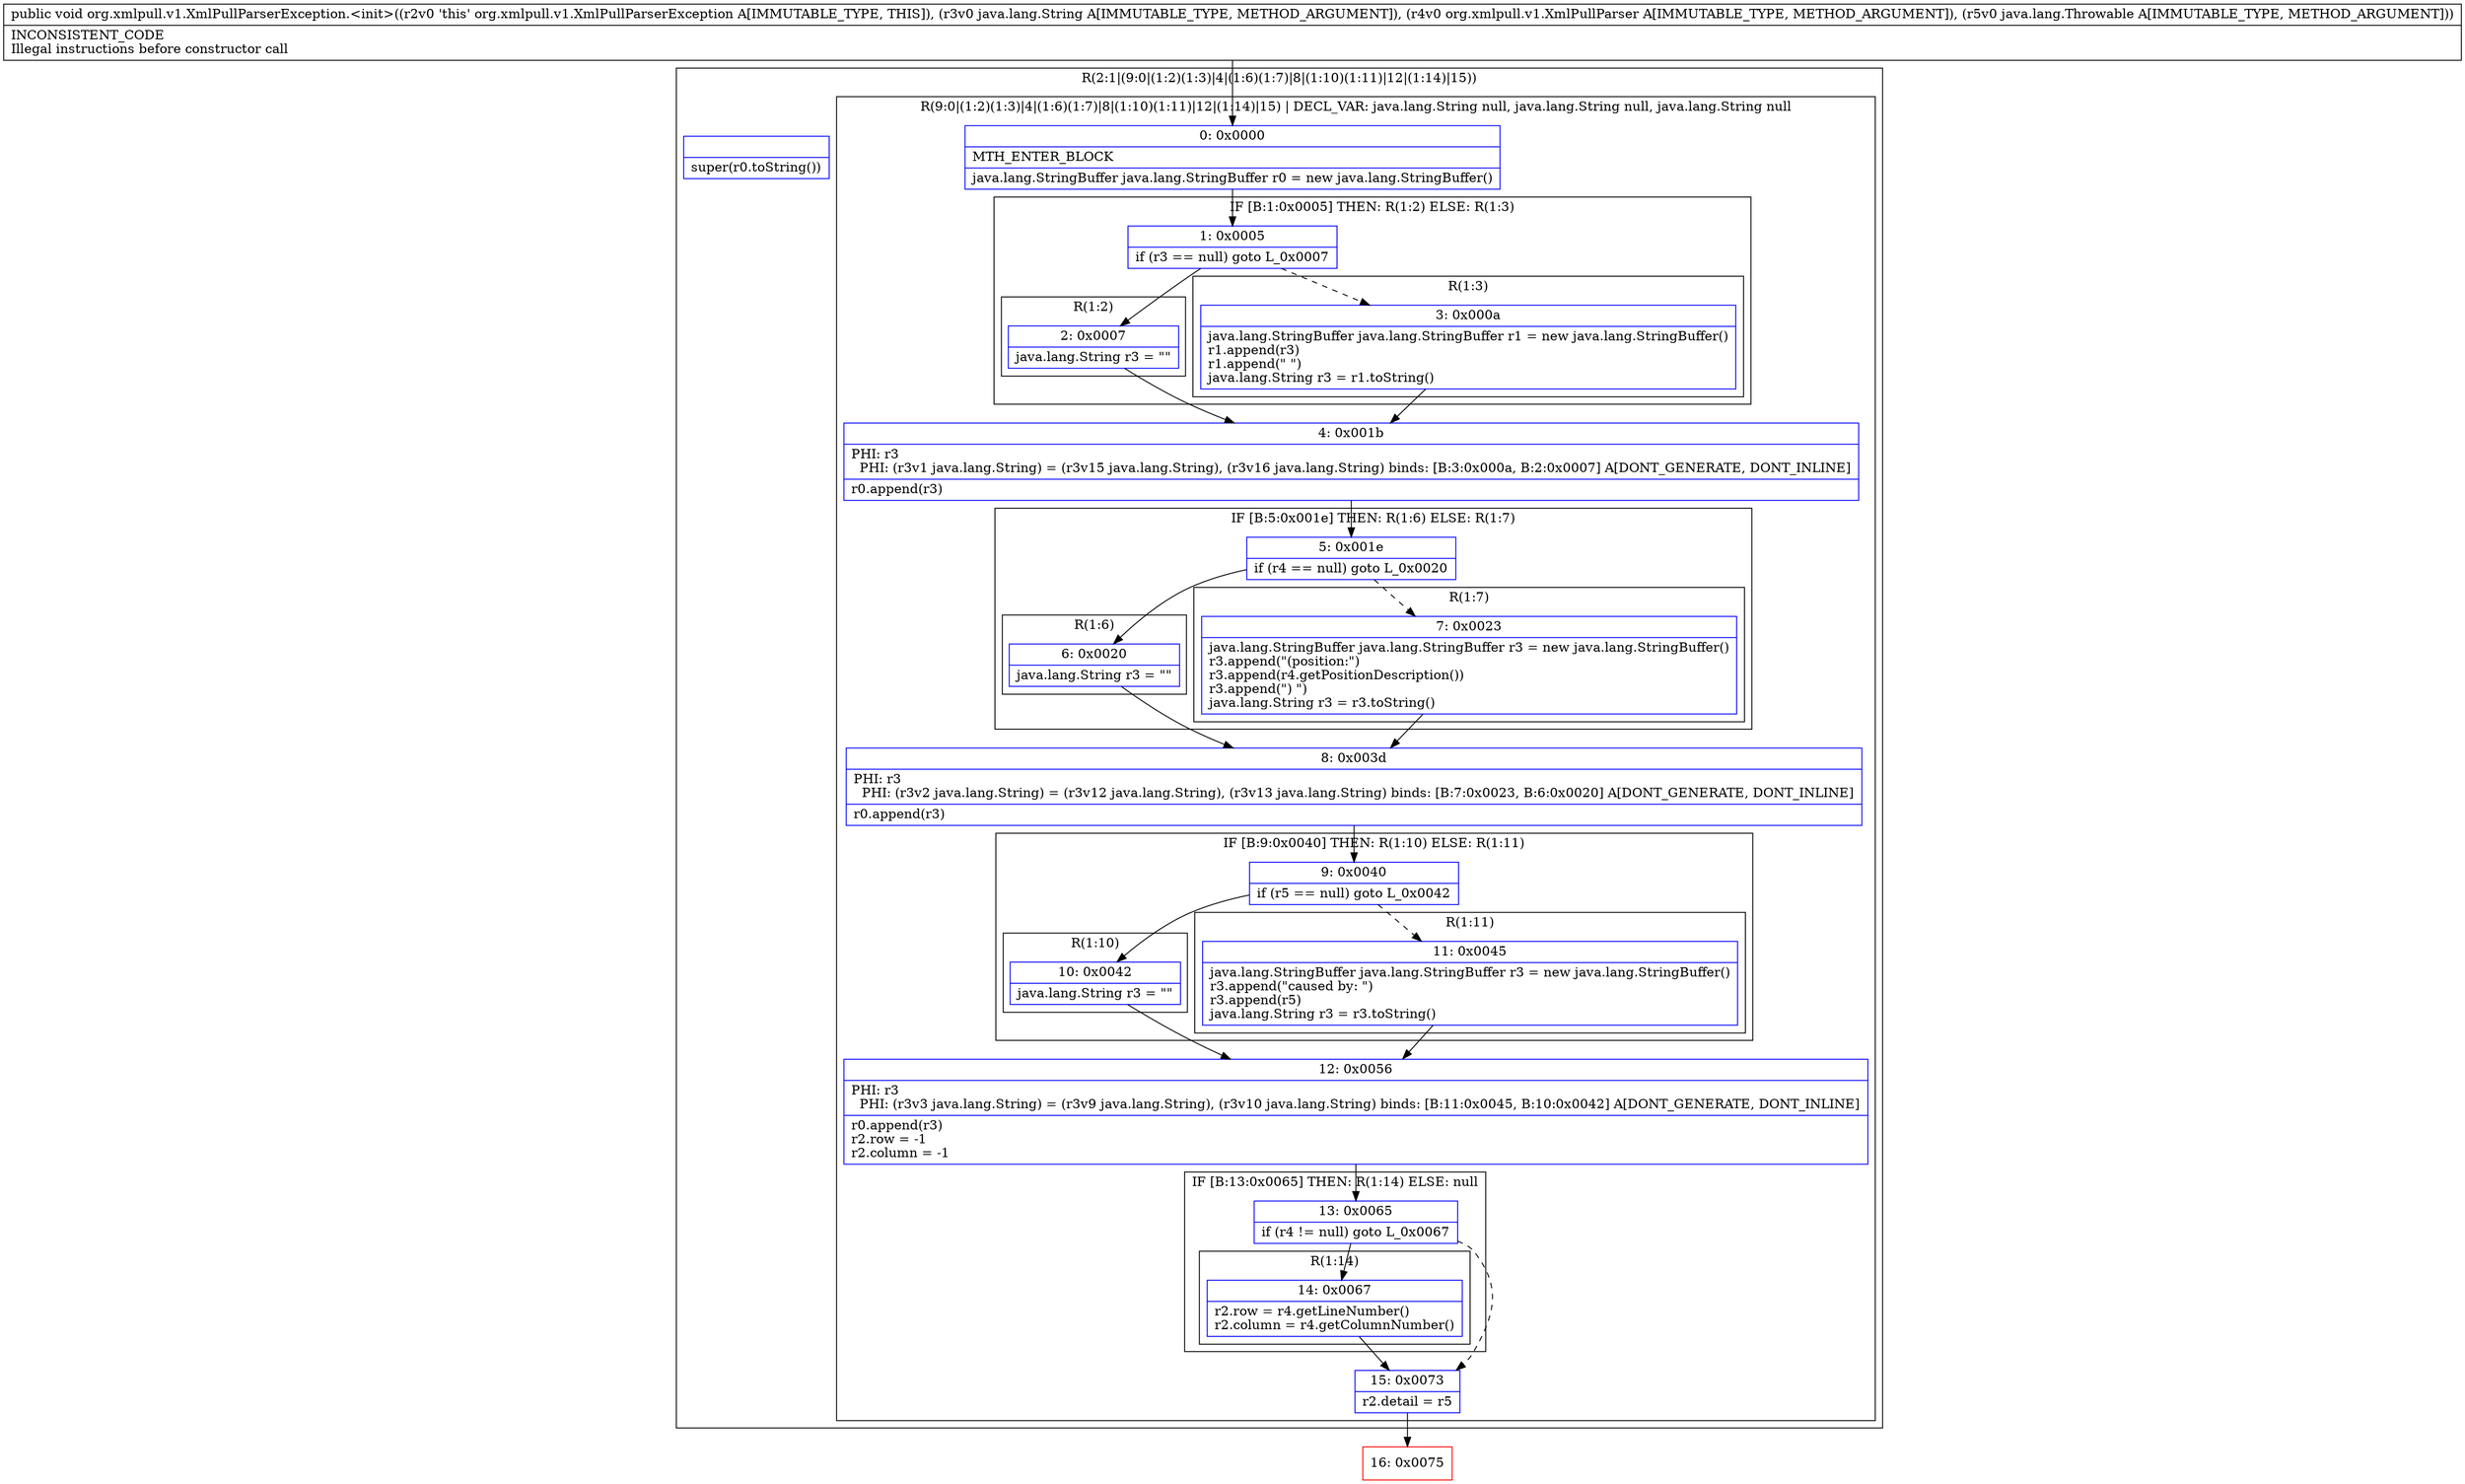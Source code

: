 digraph "CFG fororg.xmlpull.v1.XmlPullParserException.\<init\>(Ljava\/lang\/String;Lorg\/xmlpull\/v1\/XmlPullParser;Ljava\/lang\/Throwable;)V" {
subgraph cluster_Region_1430797884 {
label = "R(2:1|(9:0|(1:2)(1:3)|4|(1:6)(1:7)|8|(1:10)(1:11)|12|(1:14)|15))";
node [shape=record,color=blue];
Node_InsnContainer_1972261772 [shape=record,label="{|super(r0.toString())\l}"];
subgraph cluster_Region_2146069478 {
label = "R(9:0|(1:2)(1:3)|4|(1:6)(1:7)|8|(1:10)(1:11)|12|(1:14)|15) | DECL_VAR: java.lang.String null, java.lang.String null, java.lang.String null\l";
node [shape=record,color=blue];
Node_0 [shape=record,label="{0\:\ 0x0000|MTH_ENTER_BLOCK\l|java.lang.StringBuffer java.lang.StringBuffer r0 = new java.lang.StringBuffer()\l}"];
subgraph cluster_IfRegion_1606432013 {
label = "IF [B:1:0x0005] THEN: R(1:2) ELSE: R(1:3)";
node [shape=record,color=blue];
Node_1 [shape=record,label="{1\:\ 0x0005|if (r3 == null) goto L_0x0007\l}"];
subgraph cluster_Region_955758841 {
label = "R(1:2)";
node [shape=record,color=blue];
Node_2 [shape=record,label="{2\:\ 0x0007|java.lang.String r3 = \"\"\l}"];
}
subgraph cluster_Region_2026042684 {
label = "R(1:3)";
node [shape=record,color=blue];
Node_3 [shape=record,label="{3\:\ 0x000a|java.lang.StringBuffer java.lang.StringBuffer r1 = new java.lang.StringBuffer()\lr1.append(r3)\lr1.append(\" \")\ljava.lang.String r3 = r1.toString()\l}"];
}
}
Node_4 [shape=record,label="{4\:\ 0x001b|PHI: r3 \l  PHI: (r3v1 java.lang.String) = (r3v15 java.lang.String), (r3v16 java.lang.String) binds: [B:3:0x000a, B:2:0x0007] A[DONT_GENERATE, DONT_INLINE]\l|r0.append(r3)\l}"];
subgraph cluster_IfRegion_1016290105 {
label = "IF [B:5:0x001e] THEN: R(1:6) ELSE: R(1:7)";
node [shape=record,color=blue];
Node_5 [shape=record,label="{5\:\ 0x001e|if (r4 == null) goto L_0x0020\l}"];
subgraph cluster_Region_1955461106 {
label = "R(1:6)";
node [shape=record,color=blue];
Node_6 [shape=record,label="{6\:\ 0x0020|java.lang.String r3 = \"\"\l}"];
}
subgraph cluster_Region_1486094941 {
label = "R(1:7)";
node [shape=record,color=blue];
Node_7 [shape=record,label="{7\:\ 0x0023|java.lang.StringBuffer java.lang.StringBuffer r3 = new java.lang.StringBuffer()\lr3.append(\"(position:\")\lr3.append(r4.getPositionDescription())\lr3.append(\") \")\ljava.lang.String r3 = r3.toString()\l}"];
}
}
Node_8 [shape=record,label="{8\:\ 0x003d|PHI: r3 \l  PHI: (r3v2 java.lang.String) = (r3v12 java.lang.String), (r3v13 java.lang.String) binds: [B:7:0x0023, B:6:0x0020] A[DONT_GENERATE, DONT_INLINE]\l|r0.append(r3)\l}"];
subgraph cluster_IfRegion_683551561 {
label = "IF [B:9:0x0040] THEN: R(1:10) ELSE: R(1:11)";
node [shape=record,color=blue];
Node_9 [shape=record,label="{9\:\ 0x0040|if (r5 == null) goto L_0x0042\l}"];
subgraph cluster_Region_515687602 {
label = "R(1:10)";
node [shape=record,color=blue];
Node_10 [shape=record,label="{10\:\ 0x0042|java.lang.String r3 = \"\"\l}"];
}
subgraph cluster_Region_461997898 {
label = "R(1:11)";
node [shape=record,color=blue];
Node_11 [shape=record,label="{11\:\ 0x0045|java.lang.StringBuffer java.lang.StringBuffer r3 = new java.lang.StringBuffer()\lr3.append(\"caused by: \")\lr3.append(r5)\ljava.lang.String r3 = r3.toString()\l}"];
}
}
Node_12 [shape=record,label="{12\:\ 0x0056|PHI: r3 \l  PHI: (r3v3 java.lang.String) = (r3v9 java.lang.String), (r3v10 java.lang.String) binds: [B:11:0x0045, B:10:0x0042] A[DONT_GENERATE, DONT_INLINE]\l|r0.append(r3)\lr2.row = \-1\lr2.column = \-1\l}"];
subgraph cluster_IfRegion_799739873 {
label = "IF [B:13:0x0065] THEN: R(1:14) ELSE: null";
node [shape=record,color=blue];
Node_13 [shape=record,label="{13\:\ 0x0065|if (r4 != null) goto L_0x0067\l}"];
subgraph cluster_Region_1897742148 {
label = "R(1:14)";
node [shape=record,color=blue];
Node_14 [shape=record,label="{14\:\ 0x0067|r2.row = r4.getLineNumber()\lr2.column = r4.getColumnNumber()\l}"];
}
}
Node_15 [shape=record,label="{15\:\ 0x0073|r2.detail = r5\l}"];
}
}
Node_16 [shape=record,color=red,label="{16\:\ 0x0075}"];
MethodNode[shape=record,label="{public void org.xmlpull.v1.XmlPullParserException.\<init\>((r2v0 'this' org.xmlpull.v1.XmlPullParserException A[IMMUTABLE_TYPE, THIS]), (r3v0 java.lang.String A[IMMUTABLE_TYPE, METHOD_ARGUMENT]), (r4v0 org.xmlpull.v1.XmlPullParser A[IMMUTABLE_TYPE, METHOD_ARGUMENT]), (r5v0 java.lang.Throwable A[IMMUTABLE_TYPE, METHOD_ARGUMENT]))  | INCONSISTENT_CODE\lIllegal instructions before constructor call\l}"];
MethodNode -> Node_0;
Node_0 -> Node_1;
Node_1 -> Node_2;
Node_1 -> Node_3[style=dashed];
Node_2 -> Node_4;
Node_3 -> Node_4;
Node_4 -> Node_5;
Node_5 -> Node_6;
Node_5 -> Node_7[style=dashed];
Node_6 -> Node_8;
Node_7 -> Node_8;
Node_8 -> Node_9;
Node_9 -> Node_10;
Node_9 -> Node_11[style=dashed];
Node_10 -> Node_12;
Node_11 -> Node_12;
Node_12 -> Node_13;
Node_13 -> Node_14;
Node_13 -> Node_15[style=dashed];
Node_14 -> Node_15;
Node_15 -> Node_16;
}


